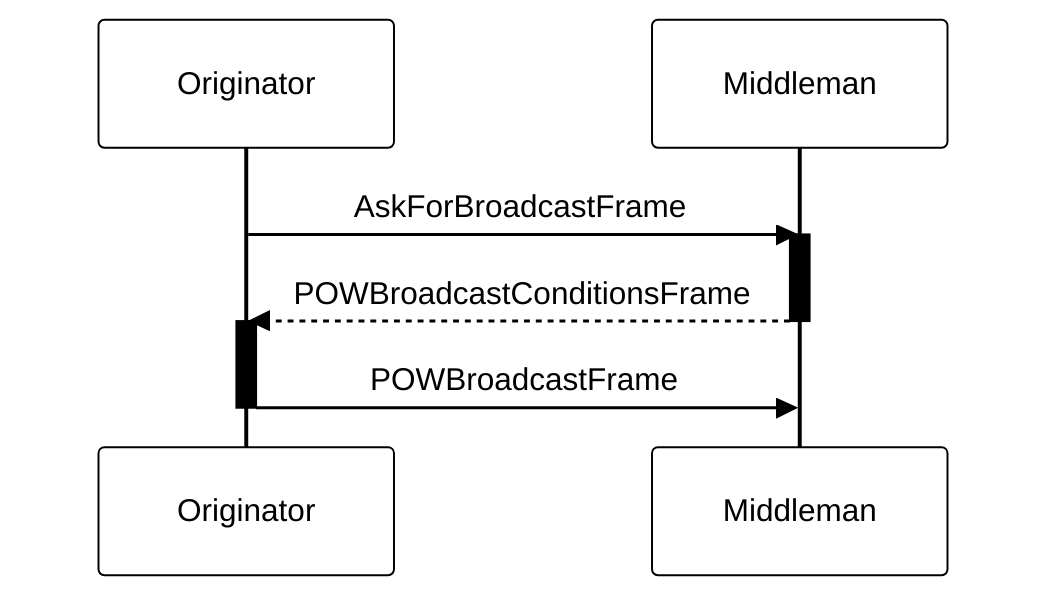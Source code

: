 %%{
  init: {
    'theme': 'base',
    'themeVariables': {
      'primaryColor': '#FFFFFF',
      'primaryTextColor': '#000',
      'primaryBorderColor': '#000',
      'lineColor': '#000',
      'secondaryColor': '#000',
      'tertiaryColor': '#000'
    }
  }
}%%
sequenceDiagram
    Originator->>Middleman: AskForBroadcastFrame
    activate Middleman
    Middleman-->>Originator: POWBroadcastConditionsFrame
    deactivate Middleman
    activate Originator
    Originator->>Middleman: POWBroadcastFrame
    deactivate Originator